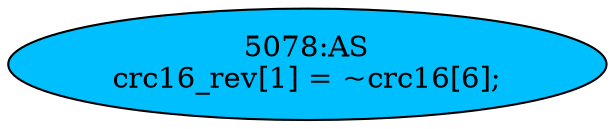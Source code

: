strict digraph "" {
	node [label="\N"];
	"5078:AS"	 [ast="<pyverilog.vparser.ast.Assign object at 0x7f13b557d510>",
		def_var="['crc16_rev']",
		fillcolor=deepskyblue,
		label="5078:AS
crc16_rev[1] = ~crc16[6];",
		statements="[]",
		style=filled,
		typ=Assign,
		use_var="['crc16']"];
}
